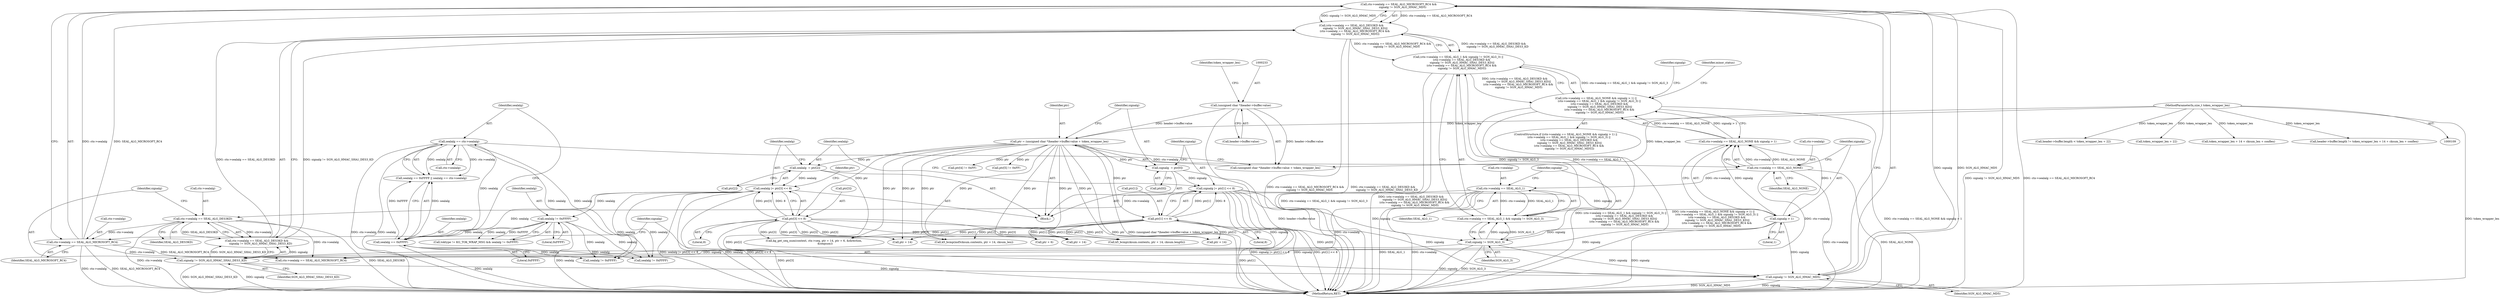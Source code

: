 digraph "0_krb5_e6ae703ae597d798e310368d52b8f38ee11c6a73_0@API" {
"1000351" [label="(Call,ctx->sealalg == SEAL_ALG_MICROSOFT_RC4 &&\n         signalg != SGN_ALG_HMAC_MD5)"];
"1000352" [label="(Call,ctx->sealalg == SEAL_ALG_MICROSOFT_RC4)"];
"1000343" [label="(Call,ctx->sealalg == SEAL_ALG_DES3KD)"];
"1000333" [label="(Call,ctx->sealalg == SEAL_ALG_1)"];
"1000323" [label="(Call,ctx->sealalg == SEAL_ALG_NONE)"];
"1000308" [label="(Call,sealalg == ctx->sealalg)"];
"1000305" [label="(Call,sealalg == 0xFFFF)"];
"1000288" [label="(Call,sealalg != 0xFFFF)"];
"1000257" [label="(Call,sealalg |= ptr[3] << 8)"];
"1000252" [label="(Call,sealalg  = ptr[2])"];
"1000229" [label="(Call,ptr = (unsigned char *)header->buffer.value + token_wrapper_len)"];
"1000232" [label="(Call,(unsigned char *)header->buffer.value)"];
"1000115" [label="(MethodParameterIn,size_t token_wrapper_len)"];
"1000259" [label="(Call,ptr[3] << 8)"];
"1000357" [label="(Call,signalg != SGN_ALG_HMAC_MD5)"];
"1000328" [label="(Call,signalg > 1)"];
"1000245" [label="(Call,signalg |= ptr[1] << 8)"];
"1000240" [label="(Call,signalg  = ptr[0])"];
"1000247" [label="(Call,ptr[1] << 8)"];
"1000338" [label="(Call,signalg != SGN_ALG_3)"];
"1000348" [label="(Call,signalg != SGN_ALG_HMAC_SHA1_DES3_KD)"];
"1000341" [label="(Call,(ctx->sealalg == SEAL_ALG_DES3KD &&\n         signalg != SGN_ALG_HMAC_SHA1_DES3_KD)||\n        (ctx->sealalg == SEAL_ALG_MICROSOFT_RC4 &&\n         signalg != SGN_ALG_HMAC_MD5))"];
"1000331" [label="(Call,(ctx->sealalg == SEAL_ALG_1 && signalg != SGN_ALG_3) ||\n        (ctx->sealalg == SEAL_ALG_DES3KD &&\n         signalg != SGN_ALG_HMAC_SHA1_DES3_KD)||\n        (ctx->sealalg == SEAL_ALG_MICROSOFT_RC4 &&\n         signalg != SGN_ALG_HMAC_MD5))"];
"1000321" [label="(Call,(ctx->sealalg == SEAL_ALG_NONE && signalg > 1) ||\n        (ctx->sealalg == SEAL_ALG_1 && signalg != SGN_ALG_3) ||\n        (ctx->sealalg == SEAL_ALG_DES3KD &&\n         signalg != SGN_ALG_HMAC_SHA1_DES3_KD)||\n        (ctx->sealalg == SEAL_ALG_MICROSOFT_RC4 &&\n         signalg != SGN_ALG_HMAC_MD5))"];
"1000257" [label="(Call,sealalg |= ptr[3] << 8)"];
"1000284" [label="(Call,toktype != KG_TOK_WRAP_MSG && sealalg != 0xFFFF)"];
"1000343" [label="(Call,ctx->sealalg == SEAL_ALG_DES3KD)"];
"1000323" [label="(Call,ctx->sealalg == SEAL_ALG_NONE)"];
"1000337" [label="(Identifier,SEAL_ALG_1)"];
"1000304" [label="(Call,sealalg == 0xFFFF || sealalg == ctx->sealalg)"];
"1000347" [label="(Identifier,SEAL_ALG_DES3KD)"];
"1000248" [label="(Call,ptr[1])"];
"1000350" [label="(Identifier,SGN_ALG_HMAC_SHA1_DES3_KD)"];
"1000119" [label="(Block,)"];
"1000340" [label="(Identifier,SGN_ALG_3)"];
"1000263" [label="(Literal,8)"];
"1000266" [label="(Call,ptr[4] != 0xFF)"];
"1000213" [label="(Call,header->buffer.length < token_wrapper_len + 22)"];
"1000358" [label="(Identifier,signalg)"];
"1000239" [label="(Identifier,token_wrapper_len)"];
"1000356" [label="(Identifier,SEAL_ALG_MICROSOFT_RC4)"];
"1000258" [label="(Identifier,sealalg)"];
"1000251" [label="(Literal,8)"];
"1000328" [label="(Call,signalg > 1)"];
"1000219" [label="(Call,token_wrapper_len + 22)"];
"1000562" [label="(Call,token_wrapper_len + 14 + cksum_len + conflen)"];
"1000289" [label="(Identifier,sealalg)"];
"1000306" [label="(Identifier,sealalg)"];
"1000334" [label="(Call,ctx->sealalg)"];
"1000435" [label="(Call,sealalg != 0xFFFF)"];
"1000440" [label="(Call,ctx->sealalg == SEAL_ALG_MICROSOFT_RC4)"];
"1000333" [label="(Call,ctx->sealalg == SEAL_ALG_1)"];
"1000408" [label="(Call,ptr + 14)"];
"1000242" [label="(Call,ptr[0])"];
"1000403" [label="(Call,kg_get_seq_num(context, ctx->seq, ptr + 14, ptr + 6, &direction,\n                          &seqnum))"];
"1000320" [label="(ControlStructure,if ((ctx->sealalg == SEAL_ALG_NONE && signalg > 1) ||\n        (ctx->sealalg == SEAL_ALG_1 && signalg != SGN_ALG_3) ||\n        (ctx->sealalg == SEAL_ALG_DES3KD &&\n         signalg != SGN_ALG_HMAC_SHA1_DES3_KD)||\n        (ctx->sealalg == SEAL_ALG_MICROSOFT_RC4 &&\n         signalg != SGN_ALG_HMAC_MD5)))"];
"1000332" [label="(Call,ctx->sealalg == SEAL_ALG_1 && signalg != SGN_ALG_3)"];
"1000352" [label="(Call,ctx->sealalg == SEAL_ALG_MICROSOFT_RC4)"];
"1000338" [label="(Call,signalg != SGN_ALG_3)"];
"1000329" [label="(Identifier,signalg)"];
"1000331" [label="(Call,(ctx->sealalg == SEAL_ALG_1 && signalg != SGN_ALG_3) ||\n        (ctx->sealalg == SEAL_ALG_DES3KD &&\n         signalg != SGN_ALG_HMAC_SHA1_DES3_KD)||\n        (ctx->sealalg == SEAL_ALG_MICROSOFT_RC4 &&\n         signalg != SGN_ALG_HMAC_MD5))"];
"1000230" [label="(Identifier,ptr)"];
"1000290" [label="(Literal,0xFFFF)"];
"1000305" [label="(Call,sealalg == 0xFFFF)"];
"1000247" [label="(Call,ptr[1] << 8)"];
"1000327" [label="(Identifier,SEAL_ALG_NONE)"];
"1000246" [label="(Identifier,signalg)"];
"1000253" [label="(Identifier,sealalg)"];
"1000234" [label="(Call,header->buffer.value)"];
"1000342" [label="(Call,ctx->sealalg == SEAL_ALG_DES3KD &&\n         signalg != SGN_ALG_HMAC_SHA1_DES3_KD)"];
"1000351" [label="(Call,ctx->sealalg == SEAL_ALG_MICROSOFT_RC4 &&\n         signalg != SGN_ALG_HMAC_MD5)"];
"1000339" [label="(Identifier,signalg)"];
"1000854" [label="(MethodReturn,RET)"];
"1000715" [label="(Call,k5_bcmp(cksum.contents, ptr + 14, cksum.length))"];
"1000310" [label="(Call,ctx->sealalg)"];
"1000241" [label="(Identifier,signalg)"];
"1000240" [label="(Call,signalg  = ptr[0])"];
"1000330" [label="(Literal,1)"];
"1000260" [label="(Call,ptr[3])"];
"1000309" [label="(Identifier,sealalg)"];
"1000231" [label="(Call,(unsigned char *)header->buffer.value + token_wrapper_len)"];
"1000288" [label="(Call,sealalg != 0xFFFF)"];
"1000368" [label="(Identifier,signalg)"];
"1000341" [label="(Call,(ctx->sealalg == SEAL_ALG_DES3KD &&\n         signalg != SGN_ALG_HMAC_SHA1_DES3_KD)||\n        (ctx->sealalg == SEAL_ALG_MICROSOFT_RC4 &&\n         signalg != SGN_ALG_HMAC_MD5))"];
"1000307" [label="(Literal,0xFFFF)"];
"1000115" [label="(MethodParameterIn,size_t token_wrapper_len)"];
"1000321" [label="(Call,(ctx->sealalg == SEAL_ALG_NONE && signalg > 1) ||\n        (ctx->sealalg == SEAL_ALG_1 && signalg != SGN_ALG_3) ||\n        (ctx->sealalg == SEAL_ALG_DES3KD &&\n         signalg != SGN_ALG_HMAC_SHA1_DES3_KD)||\n        (ctx->sealalg == SEAL_ALG_MICROSOFT_RC4 &&\n         signalg != SGN_ALG_HMAC_MD5))"];
"1000349" [label="(Identifier,signalg)"];
"1000268" [label="(Identifier,ptr)"];
"1000322" [label="(Call,ctx->sealalg == SEAL_ALG_NONE && signalg > 1)"];
"1000232" [label="(Call,(unsigned char *)header->buffer.value)"];
"1000730" [label="(Call,k5_bcmp(md5cksum.contents, ptr + 14, cksum_len))"];
"1000359" [label="(Identifier,SGN_ALG_HMAC_MD5)"];
"1000556" [label="(Call,header->buffer.length != token_wrapper_len + 14 + cksum_len + conflen)"];
"1000348" [label="(Call,signalg != SGN_ALG_HMAC_SHA1_DES3_KD)"];
"1000229" [label="(Call,ptr = (unsigned char *)header->buffer.value + token_wrapper_len)"];
"1000254" [label="(Call,ptr[2])"];
"1000357" [label="(Call,signalg != SGN_ALG_HMAC_MD5)"];
"1000245" [label="(Call,signalg |= ptr[1] << 8)"];
"1000734" [label="(Call,ptr + 14)"];
"1000353" [label="(Call,ctx->sealalg)"];
"1000271" [label="(Call,ptr[5] != 0xFF)"];
"1000719" [label="(Call,ptr + 14)"];
"1000363" [label="(Identifier,minor_status)"];
"1000792" [label="(Call,sealalg != 0xFFFF)"];
"1000344" [label="(Call,ctx->sealalg)"];
"1000308" [label="(Call,sealalg == ctx->sealalg)"];
"1000259" [label="(Call,ptr[3] << 8)"];
"1000411" [label="(Call,ptr + 6)"];
"1000324" [label="(Call,ctx->sealalg)"];
"1000252" [label="(Call,sealalg  = ptr[2])"];
"1000351" -> "1000341"  [label="AST: "];
"1000351" -> "1000352"  [label="CFG: "];
"1000351" -> "1000357"  [label="CFG: "];
"1000352" -> "1000351"  [label="AST: "];
"1000357" -> "1000351"  [label="AST: "];
"1000341" -> "1000351"  [label="CFG: "];
"1000351" -> "1000854"  [label="DDG: signalg != SGN_ALG_HMAC_MD5"];
"1000351" -> "1000854"  [label="DDG: ctx->sealalg == SEAL_ALG_MICROSOFT_RC4"];
"1000351" -> "1000341"  [label="DDG: ctx->sealalg == SEAL_ALG_MICROSOFT_RC4"];
"1000351" -> "1000341"  [label="DDG: signalg != SGN_ALG_HMAC_MD5"];
"1000352" -> "1000351"  [label="DDG: ctx->sealalg"];
"1000352" -> "1000351"  [label="DDG: SEAL_ALG_MICROSOFT_RC4"];
"1000357" -> "1000351"  [label="DDG: signalg"];
"1000357" -> "1000351"  [label="DDG: SGN_ALG_HMAC_MD5"];
"1000352" -> "1000356"  [label="CFG: "];
"1000353" -> "1000352"  [label="AST: "];
"1000356" -> "1000352"  [label="AST: "];
"1000358" -> "1000352"  [label="CFG: "];
"1000352" -> "1000854"  [label="DDG: SEAL_ALG_MICROSOFT_RC4"];
"1000352" -> "1000854"  [label="DDG: ctx->sealalg"];
"1000343" -> "1000352"  [label="DDG: ctx->sealalg"];
"1000352" -> "1000440"  [label="DDG: ctx->sealalg"];
"1000352" -> "1000440"  [label="DDG: SEAL_ALG_MICROSOFT_RC4"];
"1000343" -> "1000342"  [label="AST: "];
"1000343" -> "1000347"  [label="CFG: "];
"1000344" -> "1000343"  [label="AST: "];
"1000347" -> "1000343"  [label="AST: "];
"1000349" -> "1000343"  [label="CFG: "];
"1000342" -> "1000343"  [label="CFG: "];
"1000343" -> "1000854"  [label="DDG: ctx->sealalg"];
"1000343" -> "1000854"  [label="DDG: SEAL_ALG_DES3KD"];
"1000343" -> "1000342"  [label="DDG: ctx->sealalg"];
"1000343" -> "1000342"  [label="DDG: SEAL_ALG_DES3KD"];
"1000333" -> "1000343"  [label="DDG: ctx->sealalg"];
"1000343" -> "1000440"  [label="DDG: ctx->sealalg"];
"1000333" -> "1000332"  [label="AST: "];
"1000333" -> "1000337"  [label="CFG: "];
"1000334" -> "1000333"  [label="AST: "];
"1000337" -> "1000333"  [label="AST: "];
"1000339" -> "1000333"  [label="CFG: "];
"1000332" -> "1000333"  [label="CFG: "];
"1000333" -> "1000854"  [label="DDG: ctx->sealalg"];
"1000333" -> "1000854"  [label="DDG: SEAL_ALG_1"];
"1000333" -> "1000332"  [label="DDG: ctx->sealalg"];
"1000333" -> "1000332"  [label="DDG: SEAL_ALG_1"];
"1000323" -> "1000333"  [label="DDG: ctx->sealalg"];
"1000333" -> "1000440"  [label="DDG: ctx->sealalg"];
"1000323" -> "1000322"  [label="AST: "];
"1000323" -> "1000327"  [label="CFG: "];
"1000324" -> "1000323"  [label="AST: "];
"1000327" -> "1000323"  [label="AST: "];
"1000329" -> "1000323"  [label="CFG: "];
"1000322" -> "1000323"  [label="CFG: "];
"1000323" -> "1000854"  [label="DDG: ctx->sealalg"];
"1000323" -> "1000854"  [label="DDG: SEAL_ALG_NONE"];
"1000323" -> "1000322"  [label="DDG: ctx->sealalg"];
"1000323" -> "1000322"  [label="DDG: SEAL_ALG_NONE"];
"1000308" -> "1000323"  [label="DDG: ctx->sealalg"];
"1000323" -> "1000440"  [label="DDG: ctx->sealalg"];
"1000308" -> "1000304"  [label="AST: "];
"1000308" -> "1000310"  [label="CFG: "];
"1000309" -> "1000308"  [label="AST: "];
"1000310" -> "1000308"  [label="AST: "];
"1000304" -> "1000308"  [label="CFG: "];
"1000308" -> "1000854"  [label="DDG: ctx->sealalg"];
"1000308" -> "1000854"  [label="DDG: sealalg"];
"1000308" -> "1000304"  [label="DDG: sealalg"];
"1000308" -> "1000304"  [label="DDG: ctx->sealalg"];
"1000305" -> "1000308"  [label="DDG: sealalg"];
"1000308" -> "1000435"  [label="DDG: sealalg"];
"1000308" -> "1000792"  [label="DDG: sealalg"];
"1000305" -> "1000304"  [label="AST: "];
"1000305" -> "1000307"  [label="CFG: "];
"1000306" -> "1000305"  [label="AST: "];
"1000307" -> "1000305"  [label="AST: "];
"1000309" -> "1000305"  [label="CFG: "];
"1000304" -> "1000305"  [label="CFG: "];
"1000305" -> "1000854"  [label="DDG: sealalg"];
"1000305" -> "1000304"  [label="DDG: sealalg"];
"1000305" -> "1000304"  [label="DDG: 0xFFFF"];
"1000288" -> "1000305"  [label="DDG: sealalg"];
"1000257" -> "1000305"  [label="DDG: sealalg"];
"1000305" -> "1000435"  [label="DDG: sealalg"];
"1000305" -> "1000792"  [label="DDG: sealalg"];
"1000288" -> "1000284"  [label="AST: "];
"1000288" -> "1000290"  [label="CFG: "];
"1000289" -> "1000288"  [label="AST: "];
"1000290" -> "1000288"  [label="AST: "];
"1000284" -> "1000288"  [label="CFG: "];
"1000288" -> "1000854"  [label="DDG: sealalg"];
"1000288" -> "1000284"  [label="DDG: sealalg"];
"1000288" -> "1000284"  [label="DDG: 0xFFFF"];
"1000257" -> "1000288"  [label="DDG: sealalg"];
"1000288" -> "1000435"  [label="DDG: sealalg"];
"1000288" -> "1000792"  [label="DDG: sealalg"];
"1000257" -> "1000119"  [label="AST: "];
"1000257" -> "1000259"  [label="CFG: "];
"1000258" -> "1000257"  [label="AST: "];
"1000259" -> "1000257"  [label="AST: "];
"1000268" -> "1000257"  [label="CFG: "];
"1000257" -> "1000854"  [label="DDG: ptr[3] << 8"];
"1000257" -> "1000854"  [label="DDG: sealalg"];
"1000257" -> "1000854"  [label="DDG: sealalg |= ptr[3] << 8"];
"1000252" -> "1000257"  [label="DDG: sealalg"];
"1000259" -> "1000257"  [label="DDG: ptr[3]"];
"1000259" -> "1000257"  [label="DDG: 8"];
"1000257" -> "1000435"  [label="DDG: sealalg"];
"1000257" -> "1000792"  [label="DDG: sealalg"];
"1000252" -> "1000119"  [label="AST: "];
"1000252" -> "1000254"  [label="CFG: "];
"1000253" -> "1000252"  [label="AST: "];
"1000254" -> "1000252"  [label="AST: "];
"1000258" -> "1000252"  [label="CFG: "];
"1000252" -> "1000854"  [label="DDG: ptr[2]"];
"1000229" -> "1000252"  [label="DDG: ptr"];
"1000229" -> "1000119"  [label="AST: "];
"1000229" -> "1000231"  [label="CFG: "];
"1000230" -> "1000229"  [label="AST: "];
"1000231" -> "1000229"  [label="AST: "];
"1000241" -> "1000229"  [label="CFG: "];
"1000229" -> "1000854"  [label="DDG: (unsigned char *)header->buffer.value + token_wrapper_len"];
"1000229" -> "1000854"  [label="DDG: ptr"];
"1000232" -> "1000229"  [label="DDG: header->buffer.value"];
"1000115" -> "1000229"  [label="DDG: token_wrapper_len"];
"1000229" -> "1000240"  [label="DDG: ptr"];
"1000229" -> "1000247"  [label="DDG: ptr"];
"1000229" -> "1000259"  [label="DDG: ptr"];
"1000229" -> "1000266"  [label="DDG: ptr"];
"1000229" -> "1000271"  [label="DDG: ptr"];
"1000229" -> "1000403"  [label="DDG: ptr"];
"1000229" -> "1000408"  [label="DDG: ptr"];
"1000229" -> "1000411"  [label="DDG: ptr"];
"1000229" -> "1000715"  [label="DDG: ptr"];
"1000229" -> "1000719"  [label="DDG: ptr"];
"1000229" -> "1000730"  [label="DDG: ptr"];
"1000229" -> "1000734"  [label="DDG: ptr"];
"1000232" -> "1000231"  [label="AST: "];
"1000232" -> "1000234"  [label="CFG: "];
"1000233" -> "1000232"  [label="AST: "];
"1000234" -> "1000232"  [label="AST: "];
"1000239" -> "1000232"  [label="CFG: "];
"1000232" -> "1000854"  [label="DDG: header->buffer.value"];
"1000232" -> "1000231"  [label="DDG: header->buffer.value"];
"1000115" -> "1000109"  [label="AST: "];
"1000115" -> "1000854"  [label="DDG: token_wrapper_len"];
"1000115" -> "1000213"  [label="DDG: token_wrapper_len"];
"1000115" -> "1000219"  [label="DDG: token_wrapper_len"];
"1000115" -> "1000231"  [label="DDG: token_wrapper_len"];
"1000115" -> "1000556"  [label="DDG: token_wrapper_len"];
"1000115" -> "1000562"  [label="DDG: token_wrapper_len"];
"1000259" -> "1000263"  [label="CFG: "];
"1000260" -> "1000259"  [label="AST: "];
"1000263" -> "1000259"  [label="AST: "];
"1000259" -> "1000854"  [label="DDG: ptr[3]"];
"1000259" -> "1000403"  [label="DDG: ptr[3]"];
"1000259" -> "1000408"  [label="DDG: ptr[3]"];
"1000259" -> "1000411"  [label="DDG: ptr[3]"];
"1000259" -> "1000715"  [label="DDG: ptr[3]"];
"1000259" -> "1000719"  [label="DDG: ptr[3]"];
"1000259" -> "1000730"  [label="DDG: ptr[3]"];
"1000259" -> "1000734"  [label="DDG: ptr[3]"];
"1000357" -> "1000359"  [label="CFG: "];
"1000358" -> "1000357"  [label="AST: "];
"1000359" -> "1000357"  [label="AST: "];
"1000357" -> "1000854"  [label="DDG: signalg"];
"1000357" -> "1000854"  [label="DDG: SGN_ALG_HMAC_MD5"];
"1000328" -> "1000357"  [label="DDG: signalg"];
"1000245" -> "1000357"  [label="DDG: signalg"];
"1000338" -> "1000357"  [label="DDG: signalg"];
"1000348" -> "1000357"  [label="DDG: signalg"];
"1000328" -> "1000322"  [label="AST: "];
"1000328" -> "1000330"  [label="CFG: "];
"1000329" -> "1000328"  [label="AST: "];
"1000330" -> "1000328"  [label="AST: "];
"1000322" -> "1000328"  [label="CFG: "];
"1000328" -> "1000854"  [label="DDG: signalg"];
"1000328" -> "1000322"  [label="DDG: signalg"];
"1000328" -> "1000322"  [label="DDG: 1"];
"1000245" -> "1000328"  [label="DDG: signalg"];
"1000328" -> "1000338"  [label="DDG: signalg"];
"1000328" -> "1000348"  [label="DDG: signalg"];
"1000245" -> "1000119"  [label="AST: "];
"1000245" -> "1000247"  [label="CFG: "];
"1000246" -> "1000245"  [label="AST: "];
"1000247" -> "1000245"  [label="AST: "];
"1000253" -> "1000245"  [label="CFG: "];
"1000245" -> "1000854"  [label="DDG: signalg |= ptr[1] << 8"];
"1000245" -> "1000854"  [label="DDG: signalg"];
"1000245" -> "1000854"  [label="DDG: ptr[1] << 8"];
"1000240" -> "1000245"  [label="DDG: signalg"];
"1000247" -> "1000245"  [label="DDG: ptr[1]"];
"1000247" -> "1000245"  [label="DDG: 8"];
"1000245" -> "1000338"  [label="DDG: signalg"];
"1000245" -> "1000348"  [label="DDG: signalg"];
"1000240" -> "1000119"  [label="AST: "];
"1000240" -> "1000242"  [label="CFG: "];
"1000241" -> "1000240"  [label="AST: "];
"1000242" -> "1000240"  [label="AST: "];
"1000246" -> "1000240"  [label="CFG: "];
"1000240" -> "1000854"  [label="DDG: ptr[0]"];
"1000247" -> "1000251"  [label="CFG: "];
"1000248" -> "1000247"  [label="AST: "];
"1000251" -> "1000247"  [label="AST: "];
"1000247" -> "1000854"  [label="DDG: ptr[1]"];
"1000247" -> "1000403"  [label="DDG: ptr[1]"];
"1000247" -> "1000408"  [label="DDG: ptr[1]"];
"1000247" -> "1000411"  [label="DDG: ptr[1]"];
"1000247" -> "1000715"  [label="DDG: ptr[1]"];
"1000247" -> "1000719"  [label="DDG: ptr[1]"];
"1000247" -> "1000730"  [label="DDG: ptr[1]"];
"1000247" -> "1000734"  [label="DDG: ptr[1]"];
"1000338" -> "1000332"  [label="AST: "];
"1000338" -> "1000340"  [label="CFG: "];
"1000339" -> "1000338"  [label="AST: "];
"1000340" -> "1000338"  [label="AST: "];
"1000332" -> "1000338"  [label="CFG: "];
"1000338" -> "1000854"  [label="DDG: signalg"];
"1000338" -> "1000854"  [label="DDG: SGN_ALG_3"];
"1000338" -> "1000332"  [label="DDG: signalg"];
"1000338" -> "1000332"  [label="DDG: SGN_ALG_3"];
"1000338" -> "1000348"  [label="DDG: signalg"];
"1000348" -> "1000342"  [label="AST: "];
"1000348" -> "1000350"  [label="CFG: "];
"1000349" -> "1000348"  [label="AST: "];
"1000350" -> "1000348"  [label="AST: "];
"1000342" -> "1000348"  [label="CFG: "];
"1000348" -> "1000854"  [label="DDG: signalg"];
"1000348" -> "1000854"  [label="DDG: SGN_ALG_HMAC_SHA1_DES3_KD"];
"1000348" -> "1000342"  [label="DDG: signalg"];
"1000348" -> "1000342"  [label="DDG: SGN_ALG_HMAC_SHA1_DES3_KD"];
"1000341" -> "1000331"  [label="AST: "];
"1000341" -> "1000342"  [label="CFG: "];
"1000342" -> "1000341"  [label="AST: "];
"1000331" -> "1000341"  [label="CFG: "];
"1000341" -> "1000854"  [label="DDG: ctx->sealalg == SEAL_ALG_MICROSOFT_RC4 &&\n         signalg != SGN_ALG_HMAC_MD5"];
"1000341" -> "1000854"  [label="DDG: ctx->sealalg == SEAL_ALG_DES3KD &&\n         signalg != SGN_ALG_HMAC_SHA1_DES3_KD"];
"1000341" -> "1000331"  [label="DDG: ctx->sealalg == SEAL_ALG_DES3KD &&\n         signalg != SGN_ALG_HMAC_SHA1_DES3_KD"];
"1000341" -> "1000331"  [label="DDG: ctx->sealalg == SEAL_ALG_MICROSOFT_RC4 &&\n         signalg != SGN_ALG_HMAC_MD5"];
"1000342" -> "1000341"  [label="DDG: ctx->sealalg == SEAL_ALG_DES3KD"];
"1000342" -> "1000341"  [label="DDG: signalg != SGN_ALG_HMAC_SHA1_DES3_KD"];
"1000331" -> "1000321"  [label="AST: "];
"1000331" -> "1000332"  [label="CFG: "];
"1000332" -> "1000331"  [label="AST: "];
"1000321" -> "1000331"  [label="CFG: "];
"1000331" -> "1000854"  [label="DDG: ctx->sealalg == SEAL_ALG_1 && signalg != SGN_ALG_3"];
"1000331" -> "1000854"  [label="DDG: (ctx->sealalg == SEAL_ALG_DES3KD &&\n         signalg != SGN_ALG_HMAC_SHA1_DES3_KD)||\n        (ctx->sealalg == SEAL_ALG_MICROSOFT_RC4 &&\n         signalg != SGN_ALG_HMAC_MD5)"];
"1000331" -> "1000321"  [label="DDG: ctx->sealalg == SEAL_ALG_1 && signalg != SGN_ALG_3"];
"1000331" -> "1000321"  [label="DDG: (ctx->sealalg == SEAL_ALG_DES3KD &&\n         signalg != SGN_ALG_HMAC_SHA1_DES3_KD)||\n        (ctx->sealalg == SEAL_ALG_MICROSOFT_RC4 &&\n         signalg != SGN_ALG_HMAC_MD5)"];
"1000332" -> "1000331"  [label="DDG: ctx->sealalg == SEAL_ALG_1"];
"1000332" -> "1000331"  [label="DDG: signalg != SGN_ALG_3"];
"1000321" -> "1000320"  [label="AST: "];
"1000321" -> "1000322"  [label="CFG: "];
"1000322" -> "1000321"  [label="AST: "];
"1000363" -> "1000321"  [label="CFG: "];
"1000368" -> "1000321"  [label="CFG: "];
"1000321" -> "1000854"  [label="DDG: (ctx->sealalg == SEAL_ALG_1 && signalg != SGN_ALG_3) ||\n        (ctx->sealalg == SEAL_ALG_DES3KD &&\n         signalg != SGN_ALG_HMAC_SHA1_DES3_KD)||\n        (ctx->sealalg == SEAL_ALG_MICROSOFT_RC4 &&\n         signalg != SGN_ALG_HMAC_MD5)"];
"1000321" -> "1000854"  [label="DDG: ctx->sealalg == SEAL_ALG_NONE && signalg > 1"];
"1000321" -> "1000854"  [label="DDG: (ctx->sealalg == SEAL_ALG_NONE && signalg > 1) ||\n        (ctx->sealalg == SEAL_ALG_1 && signalg != SGN_ALG_3) ||\n        (ctx->sealalg == SEAL_ALG_DES3KD &&\n         signalg != SGN_ALG_HMAC_SHA1_DES3_KD)||\n        (ctx->sealalg == SEAL_ALG_MICROSOFT_RC4 &&\n         signalg != SGN_ALG_HMAC_MD5)"];
"1000322" -> "1000321"  [label="DDG: ctx->sealalg == SEAL_ALG_NONE"];
"1000322" -> "1000321"  [label="DDG: signalg > 1"];
}
